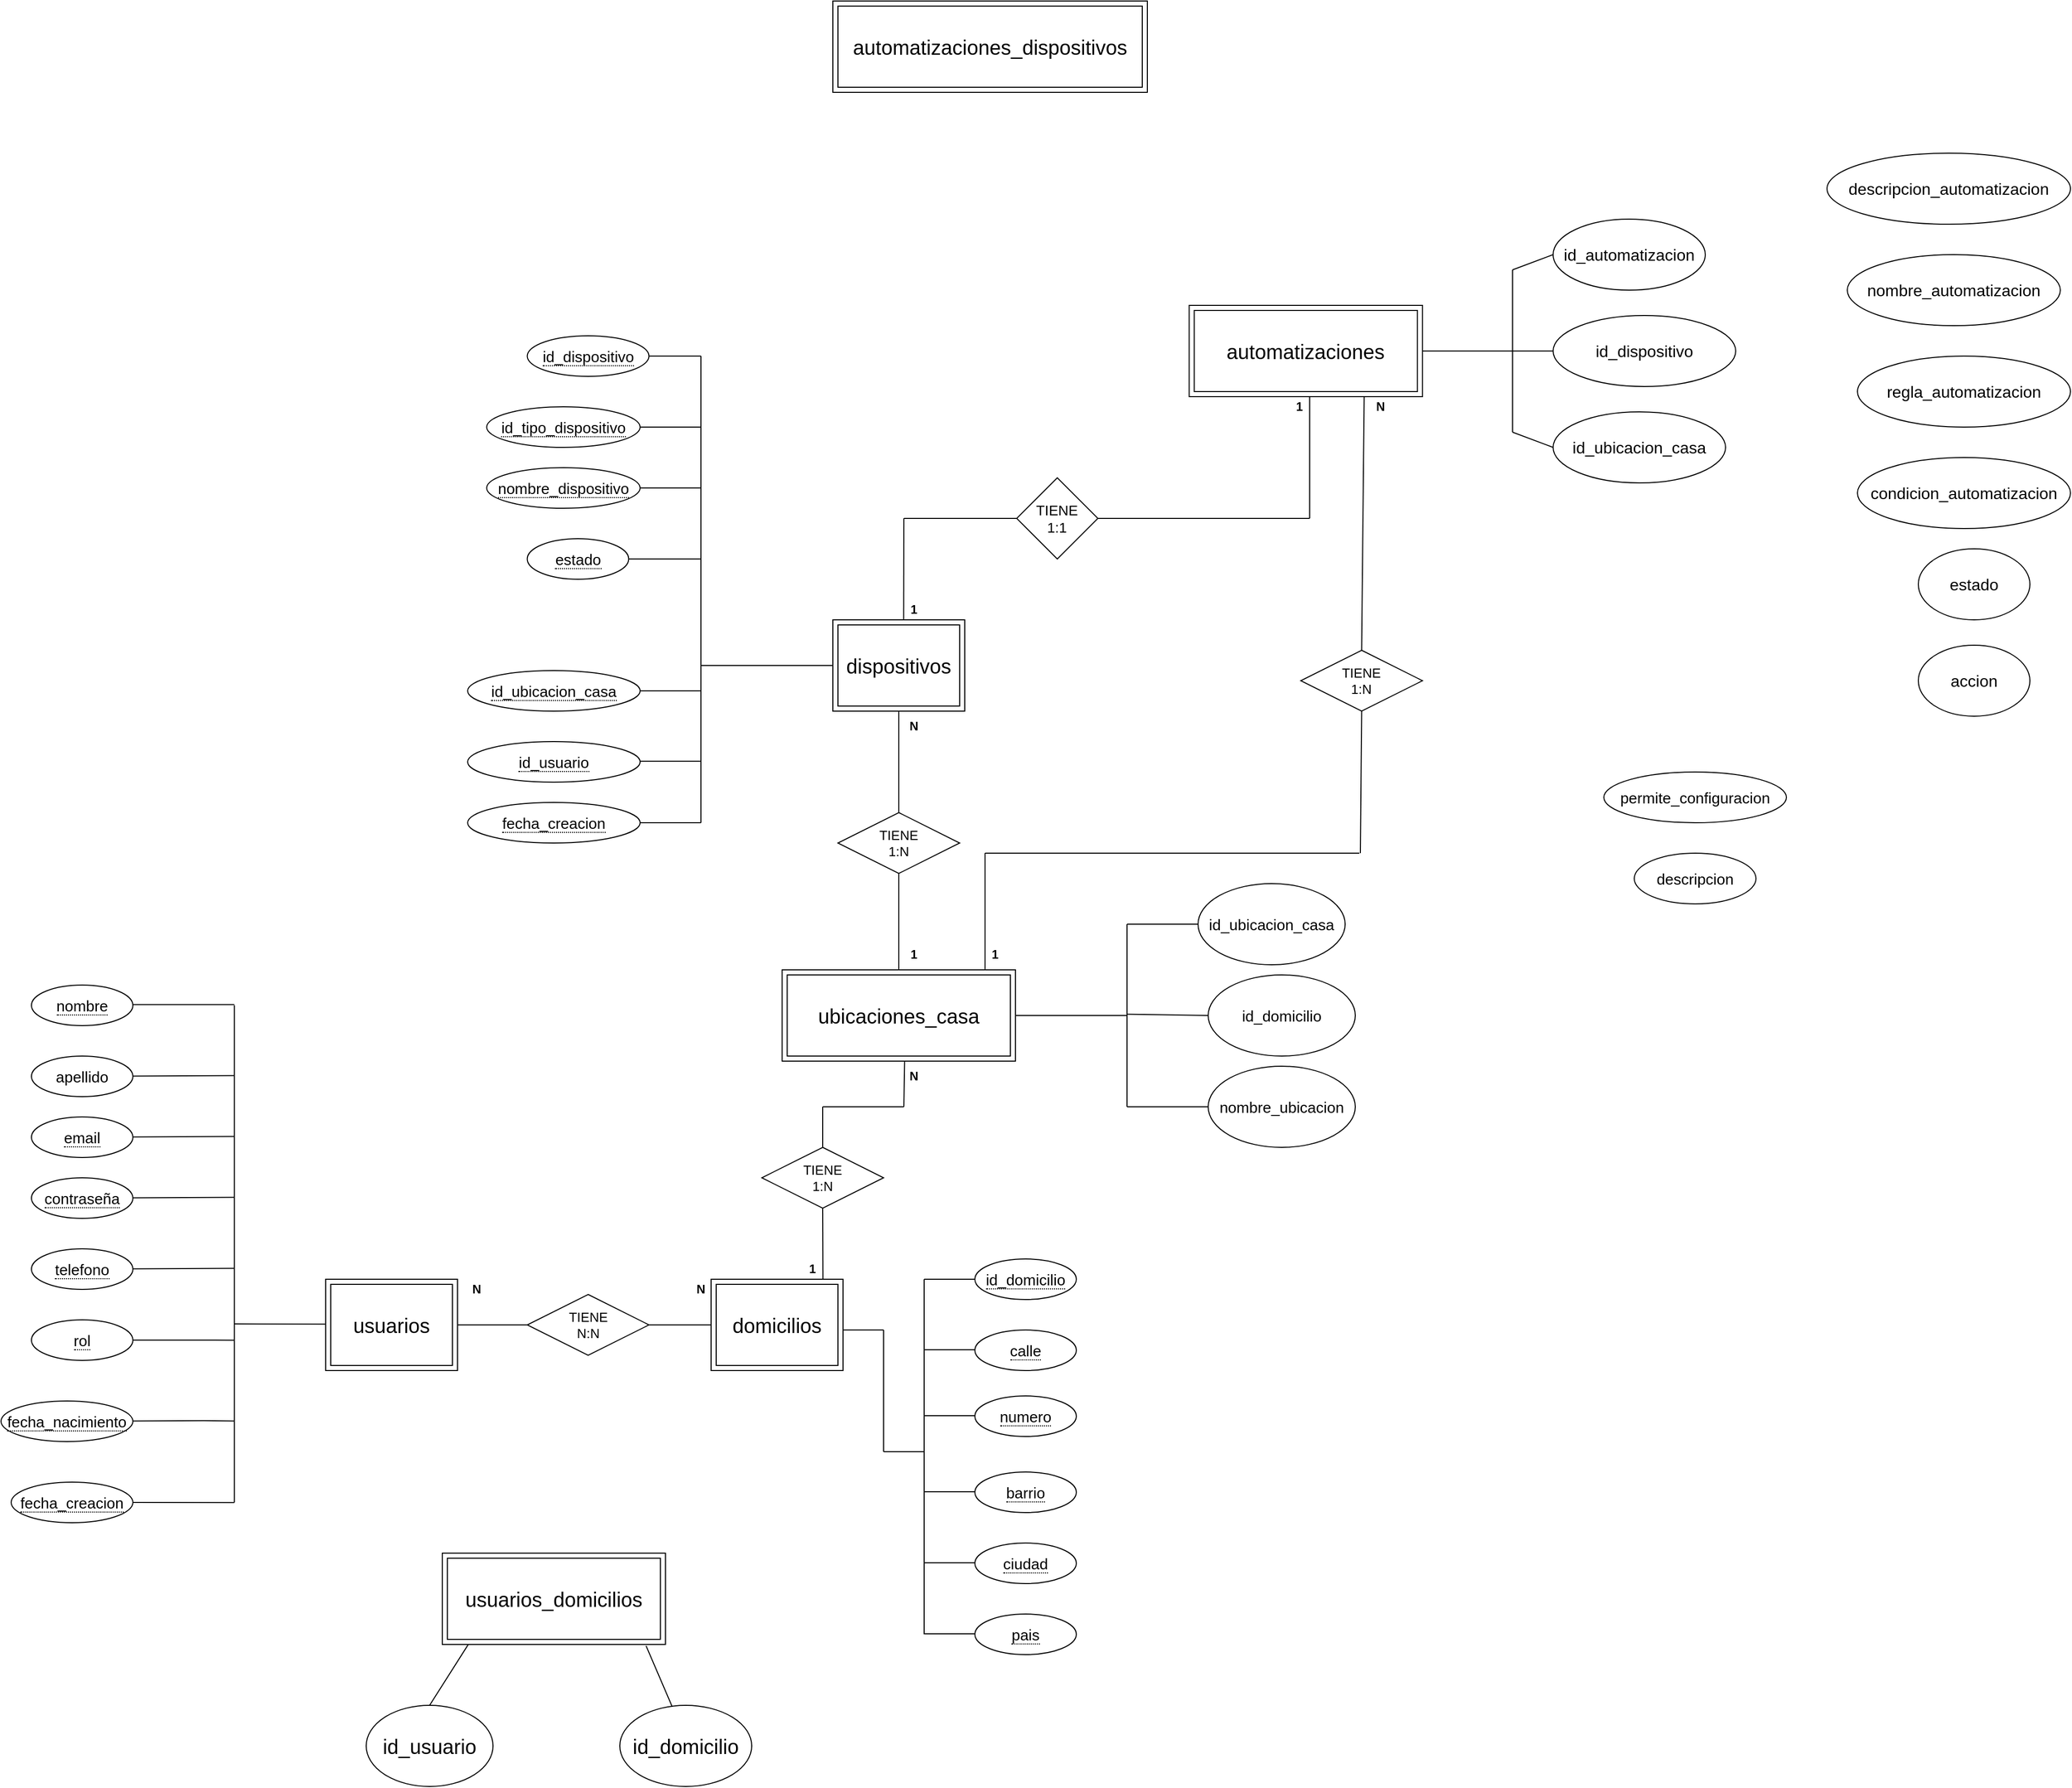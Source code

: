 <mxfile version="27.1.3">
  <diagram name="Página-1" id="RN6qUwkXmXJioh9lJVVL">
    <mxGraphModel dx="2437" dy="1873" grid="1" gridSize="10" guides="1" tooltips="1" connect="1" arrows="1" fold="1" page="0" pageScale="1" pageWidth="1169" pageHeight="827" background="light-dark(#FFFFFF,#000000)" math="0" shadow="0">
      <root>
        <mxCell id="0" />
        <mxCell id="1" parent="0" />
        <mxCell id="u8_-o0xkHzn2XvbIuxs5-7" value="&lt;span style=&quot;border-bottom: 1px dotted&quot;&gt;&lt;font style=&quot;font-size: 15px;&quot;&gt;nombre&lt;/font&gt;&lt;/span&gt;" style="ellipse;whiteSpace=wrap;html=1;align=center;" parent="1" vertex="1">
          <mxGeometry x="-300" y="220" width="100" height="40" as="geometry" />
        </mxCell>
        <mxCell id="u8_-o0xkHzn2XvbIuxs5-8" value="" style="endArrow=none;html=1;rounded=0;" parent="1" edge="1">
          <mxGeometry relative="1" as="geometry">
            <mxPoint x="-100" y="240" as="sourcePoint" />
            <mxPoint x="-100" y="730" as="targetPoint" />
          </mxGeometry>
        </mxCell>
        <mxCell id="u8_-o0xkHzn2XvbIuxs5-9" value="" style="endArrow=none;html=1;rounded=0;" parent="1" edge="1">
          <mxGeometry relative="1" as="geometry">
            <mxPoint x="-200" y="239.29" as="sourcePoint" />
            <mxPoint x="-100" y="239.29" as="targetPoint" />
          </mxGeometry>
        </mxCell>
        <mxCell id="u8_-o0xkHzn2XvbIuxs5-10" value="&lt;span style=&quot;font-size: 15px;&quot;&gt;apellido&lt;/span&gt;" style="ellipse;whiteSpace=wrap;html=1;align=center;" parent="1" vertex="1">
          <mxGeometry x="-300" y="290" width="100" height="40" as="geometry" />
        </mxCell>
        <mxCell id="u8_-o0xkHzn2XvbIuxs5-11" value="" style="endArrow=none;html=1;rounded=0;" parent="1" edge="1">
          <mxGeometry relative="1" as="geometry">
            <mxPoint x="-200" y="309.7" as="sourcePoint" />
            <mxPoint x="-100" y="309.29" as="targetPoint" />
          </mxGeometry>
        </mxCell>
        <mxCell id="u8_-o0xkHzn2XvbIuxs5-12" value="&lt;span style=&quot;border-bottom: 1px dotted&quot;&gt;&lt;font style=&quot;font-size: 15px;&quot;&gt;email&lt;/font&gt;&lt;/span&gt;" style="ellipse;whiteSpace=wrap;html=1;align=center;" parent="1" vertex="1">
          <mxGeometry x="-300" y="350" width="100" height="40" as="geometry" />
        </mxCell>
        <mxCell id="u8_-o0xkHzn2XvbIuxs5-13" value="&lt;span style=&quot;border-bottom: 1px dotted&quot;&gt;&lt;font style=&quot;font-size: 15px;&quot;&gt;contraseña&lt;/font&gt;&lt;/span&gt;" style="ellipse;whiteSpace=wrap;html=1;align=center;" parent="1" vertex="1">
          <mxGeometry x="-300" y="410" width="100" height="40" as="geometry" />
        </mxCell>
        <mxCell id="u8_-o0xkHzn2XvbIuxs5-14" value="&lt;span style=&quot;border-bottom: 1px dotted&quot;&gt;&lt;font style=&quot;font-size: 15px;&quot;&gt;telefono&lt;/font&gt;&lt;/span&gt;" style="ellipse;whiteSpace=wrap;html=1;align=center;" parent="1" vertex="1">
          <mxGeometry x="-300" y="480" width="100" height="40" as="geometry" />
        </mxCell>
        <mxCell id="u8_-o0xkHzn2XvbIuxs5-3" value="&lt;font style=&quot;font-size: 20px;&quot;&gt;usuarios&lt;/font&gt;" style="shape=ext;margin=3;double=1;whiteSpace=wrap;html=1;align=center;" parent="1" vertex="1">
          <mxGeometry x="-10" y="510" width="130" height="90" as="geometry" />
        </mxCell>
        <mxCell id="3FY7Xd6svoK7raiZwcE3-3" value="&lt;font style=&quot;font-size: 20px;&quot;&gt;dispositivos&lt;/font&gt;" style="shape=ext;margin=3;double=1;whiteSpace=wrap;html=1;align=center;" parent="1" vertex="1">
          <mxGeometry x="490" y="-140" width="130" height="90" as="geometry" />
        </mxCell>
        <mxCell id="3FY7Xd6svoK7raiZwcE3-4" value="&lt;span style=&quot;border-bottom: 1px dotted&quot;&gt;&lt;font style=&quot;font-size: 15px;&quot;&gt;rol&lt;/font&gt;&lt;/span&gt;" style="ellipse;whiteSpace=wrap;html=1;align=center;" parent="1" vertex="1">
          <mxGeometry x="-300" y="550" width="100" height="40" as="geometry" />
        </mxCell>
        <mxCell id="3FY7Xd6svoK7raiZwcE3-6" value="" style="endArrow=none;html=1;rounded=0;" parent="1" edge="1">
          <mxGeometry relative="1" as="geometry">
            <mxPoint x="-200" y="369.7" as="sourcePoint" />
            <mxPoint x="-100" y="369.29" as="targetPoint" />
          </mxGeometry>
        </mxCell>
        <mxCell id="3FY7Xd6svoK7raiZwcE3-7" value="" style="endArrow=none;html=1;rounded=0;" parent="1" edge="1">
          <mxGeometry relative="1" as="geometry">
            <mxPoint x="-200" y="429.7" as="sourcePoint" />
            <mxPoint x="-100" y="429.29" as="targetPoint" />
          </mxGeometry>
        </mxCell>
        <mxCell id="3FY7Xd6svoK7raiZwcE3-8" value="" style="endArrow=none;html=1;rounded=0;" parent="1" edge="1">
          <mxGeometry relative="1" as="geometry">
            <mxPoint x="-200" y="499.7" as="sourcePoint" />
            <mxPoint x="-100" y="499.29" as="targetPoint" />
          </mxGeometry>
        </mxCell>
        <mxCell id="3FY7Xd6svoK7raiZwcE3-10" value="" style="endArrow=none;html=1;rounded=0;" parent="1" edge="1">
          <mxGeometry relative="1" as="geometry">
            <mxPoint x="-200" y="570" as="sourcePoint" />
            <mxPoint x="-100" y="570.09" as="targetPoint" />
            <Array as="points">
              <mxPoint x="-120" y="570" />
            </Array>
          </mxGeometry>
        </mxCell>
        <mxCell id="3FY7Xd6svoK7raiZwcE3-11" value="" style="endArrow=none;html=1;rounded=0;entryX=0;entryY=0.5;entryDx=0;entryDy=0;" parent="1" edge="1">
          <mxGeometry relative="1" as="geometry">
            <mxPoint x="-100" y="554" as="sourcePoint" />
            <mxPoint x="-10" y="554.29" as="targetPoint" />
            <Array as="points" />
          </mxGeometry>
        </mxCell>
        <mxCell id="3FY7Xd6svoK7raiZwcE3-21" value="&lt;font style=&quot;font-size: 20px;&quot;&gt;domicilios&lt;/font&gt;" style="shape=ext;margin=3;double=1;whiteSpace=wrap;html=1;align=center;" parent="1" vertex="1">
          <mxGeometry x="370" y="510" width="130" height="90" as="geometry" />
        </mxCell>
        <mxCell id="3FY7Xd6svoK7raiZwcE3-22" value="&lt;span style=&quot;border-bottom: 1px dotted&quot;&gt;&lt;font style=&quot;font-size: 15px;&quot;&gt;calle&lt;/font&gt;&lt;/span&gt;" style="ellipse;whiteSpace=wrap;html=1;align=center;" parent="1" vertex="1">
          <mxGeometry x="630" y="560" width="100" height="40" as="geometry" />
        </mxCell>
        <mxCell id="3FY7Xd6svoK7raiZwcE3-23" value="&lt;span style=&quot;border-bottom: 1px dotted&quot;&gt;&lt;font style=&quot;font-size: 15px;&quot;&gt;numero&lt;/font&gt;&lt;/span&gt;" style="ellipse;whiteSpace=wrap;html=1;align=center;" parent="1" vertex="1">
          <mxGeometry x="630" y="625" width="100" height="40" as="geometry" />
        </mxCell>
        <mxCell id="3FY7Xd6svoK7raiZwcE3-24" value="&lt;span style=&quot;border-bottom: 1px dotted&quot;&gt;&lt;font style=&quot;font-size: 15px;&quot;&gt;barrio&lt;/font&gt;&lt;/span&gt;" style="ellipse;whiteSpace=wrap;html=1;align=center;" parent="1" vertex="1">
          <mxGeometry x="630" y="700" width="100" height="40" as="geometry" />
        </mxCell>
        <mxCell id="3FY7Xd6svoK7raiZwcE3-25" value="&lt;span style=&quot;border-bottom: 1px dotted&quot;&gt;&lt;font style=&quot;font-size: 15px;&quot;&gt;ciudad&lt;/font&gt;&lt;/span&gt;" style="ellipse;whiteSpace=wrap;html=1;align=center;" parent="1" vertex="1">
          <mxGeometry x="630" y="770" width="100" height="40" as="geometry" />
        </mxCell>
        <mxCell id="3FY7Xd6svoK7raiZwcE3-26" value="&lt;span style=&quot;border-bottom: 1px dotted&quot;&gt;&lt;font style=&quot;font-size: 15px;&quot;&gt;pais&lt;/font&gt;&lt;/span&gt;" style="ellipse;whiteSpace=wrap;html=1;align=center;" parent="1" vertex="1">
          <mxGeometry x="630" y="840" width="100" height="40" as="geometry" />
        </mxCell>
        <mxCell id="3FY7Xd6svoK7raiZwcE3-27" value="&lt;span style=&quot;border-bottom: 1px dotted&quot;&gt;&lt;font style=&quot;font-size: 15px;&quot;&gt;id_domicilio&lt;/font&gt;&lt;/span&gt;" style="ellipse;whiteSpace=wrap;html=1;align=center;strokeColor=default;" parent="1" vertex="1">
          <mxGeometry x="630" y="490" width="100" height="40" as="geometry" />
        </mxCell>
        <mxCell id="3FY7Xd6svoK7raiZwcE3-30" value="&lt;span style=&quot;border-bottom: 1px dotted&quot;&gt;&lt;font style=&quot;font-size: 15px;&quot;&gt;fecha_creacion&lt;/font&gt;&lt;/span&gt;" style="ellipse;whiteSpace=wrap;html=1;align=center;" parent="1" vertex="1">
          <mxGeometry x="-320" y="710" width="120" height="40" as="geometry" />
        </mxCell>
        <mxCell id="3FY7Xd6svoK7raiZwcE3-31" value="" style="endArrow=none;html=1;rounded=0;" parent="1" edge="1">
          <mxGeometry relative="1" as="geometry">
            <mxPoint x="-200" y="649.7" as="sourcePoint" />
            <mxPoint x="-100" y="649.79" as="targetPoint" />
            <Array as="points">
              <mxPoint x="-130" y="649.41" />
            </Array>
          </mxGeometry>
        </mxCell>
        <mxCell id="3FY7Xd6svoK7raiZwcE3-34" value="&lt;span style=&quot;border-bottom: 1px dotted&quot;&gt;&lt;font style=&quot;font-size: 15px;&quot;&gt;fecha_nacimiento&lt;/font&gt;&lt;/span&gt;" style="ellipse;whiteSpace=wrap;html=1;align=center;" parent="1" vertex="1">
          <mxGeometry x="-330" y="630" width="130" height="40" as="geometry" />
        </mxCell>
        <mxCell id="3FY7Xd6svoK7raiZwcE3-35" value="" style="endArrow=none;html=1;rounded=0;" parent="1" edge="1">
          <mxGeometry relative="1" as="geometry">
            <mxPoint x="-200" y="730.0" as="sourcePoint" />
            <mxPoint x="-100" y="730.09" as="targetPoint" />
          </mxGeometry>
        </mxCell>
        <mxCell id="3FY7Xd6svoK7raiZwcE3-37" value="" style="endArrow=none;html=1;rounded=0;exitX=1;exitY=0.5;exitDx=0;exitDy=0;" parent="1" source="3FY7Xd6svoK7raiZwcE3-38" edge="1">
          <mxGeometry relative="1" as="geometry">
            <mxPoint x="300" y="360" as="sourcePoint" />
            <mxPoint x="340" y="555" as="targetPoint" />
          </mxGeometry>
        </mxCell>
        <mxCell id="3FY7Xd6svoK7raiZwcE3-39" value="" style="endArrow=none;html=1;rounded=0;entryX=0;entryY=0.5;entryDx=0;entryDy=0;exitX=1;exitY=0.5;exitDx=0;exitDy=0;" parent="1" source="u8_-o0xkHzn2XvbIuxs5-3" target="3FY7Xd6svoK7raiZwcE3-38" edge="1">
          <mxGeometry relative="1" as="geometry">
            <mxPoint x="150" y="250" as="sourcePoint" />
            <mxPoint x="400" y="245" as="targetPoint" />
          </mxGeometry>
        </mxCell>
        <mxCell id="3FY7Xd6svoK7raiZwcE3-38" value="&lt;div&gt;&lt;font style=&quot;font-size: 13px;&quot;&gt;TIENE&lt;/font&gt;&lt;/div&gt;&lt;div&gt;&lt;font style=&quot;font-size: 13px;&quot;&gt;N:N&lt;/font&gt;&lt;/div&gt;" style="shape=rhombus;perimeter=rhombusPerimeter;whiteSpace=wrap;html=1;align=center;" parent="1" vertex="1">
          <mxGeometry x="188.75" y="525" width="120" height="60" as="geometry" />
        </mxCell>
        <mxCell id="3FY7Xd6svoK7raiZwcE3-41" value="" style="endArrow=none;html=1;rounded=0;" parent="1" edge="1">
          <mxGeometry relative="1" as="geometry">
            <mxPoint x="580" y="510" as="sourcePoint" />
            <mxPoint x="580" y="860" as="targetPoint" />
            <Array as="points">
              <mxPoint x="580" y="750" />
            </Array>
          </mxGeometry>
        </mxCell>
        <mxCell id="3FY7Xd6svoK7raiZwcE3-42" value="" style="endArrow=none;html=1;rounded=0;entryX=0;entryY=0.5;entryDx=0;entryDy=0;" parent="1" target="3FY7Xd6svoK7raiZwcE3-27" edge="1">
          <mxGeometry relative="1" as="geometry">
            <mxPoint x="580" y="510" as="sourcePoint" />
            <mxPoint x="670" y="470" as="targetPoint" />
          </mxGeometry>
        </mxCell>
        <mxCell id="3FY7Xd6svoK7raiZwcE3-43" value="" style="endArrow=none;html=1;rounded=0;entryX=0;entryY=0.5;entryDx=0;entryDy=0;" parent="1" edge="1">
          <mxGeometry relative="1" as="geometry">
            <mxPoint x="580" y="579.5" as="sourcePoint" />
            <mxPoint x="630" y="579.5" as="targetPoint" />
          </mxGeometry>
        </mxCell>
        <mxCell id="3FY7Xd6svoK7raiZwcE3-44" value="" style="endArrow=none;html=1;rounded=0;entryX=0;entryY=0.5;entryDx=0;entryDy=0;" parent="1" edge="1">
          <mxGeometry relative="1" as="geometry">
            <mxPoint x="580" y="644.5" as="sourcePoint" />
            <mxPoint x="630" y="644.5" as="targetPoint" />
          </mxGeometry>
        </mxCell>
        <mxCell id="3FY7Xd6svoK7raiZwcE3-45" value="" style="endArrow=none;html=1;rounded=0;entryX=0;entryY=0.5;entryDx=0;entryDy=0;" parent="1" edge="1">
          <mxGeometry relative="1" as="geometry">
            <mxPoint x="580" y="719.5" as="sourcePoint" />
            <mxPoint x="630" y="719.5" as="targetPoint" />
          </mxGeometry>
        </mxCell>
        <mxCell id="3FY7Xd6svoK7raiZwcE3-46" value="" style="endArrow=none;html=1;rounded=0;entryX=0;entryY=0.5;entryDx=0;entryDy=0;" parent="1" edge="1">
          <mxGeometry relative="1" as="geometry">
            <mxPoint x="580" y="789.5" as="sourcePoint" />
            <mxPoint x="630" y="789.5" as="targetPoint" />
          </mxGeometry>
        </mxCell>
        <mxCell id="3FY7Xd6svoK7raiZwcE3-47" value="" style="endArrow=none;html=1;rounded=0;entryX=0;entryY=0.5;entryDx=0;entryDy=0;" parent="1" edge="1">
          <mxGeometry relative="1" as="geometry">
            <mxPoint x="580" y="859.5" as="sourcePoint" />
            <mxPoint x="630" y="859.5" as="targetPoint" />
          </mxGeometry>
        </mxCell>
        <mxCell id="PQYUU-_nngMEaI0ktpOC-4" value="" style="endArrow=none;html=1;rounded=0;entryX=1;entryY=0.5;entryDx=0;entryDy=0;" parent="1" target="PQYUU-_nngMEaI0ktpOC-5" edge="1">
          <mxGeometry width="50" height="50" relative="1" as="geometry">
            <mxPoint x="360" y="-400" as="sourcePoint" />
            <mxPoint x="298.75" y="-400" as="targetPoint" />
          </mxGeometry>
        </mxCell>
        <mxCell id="PQYUU-_nngMEaI0ktpOC-5" value="&lt;span style=&quot;border-bottom: 1px dotted&quot;&gt;&lt;font style=&quot;font-size: 15px;&quot;&gt;id_dispositivo&lt;/font&gt;&lt;/span&gt;" style="ellipse;whiteSpace=wrap;html=1;align=center;" parent="1" vertex="1">
          <mxGeometry x="188.75" y="-420" width="120" height="40" as="geometry" />
        </mxCell>
        <mxCell id="PQYUU-_nngMEaI0ktpOC-7" value="&lt;span style=&quot;border-bottom: 1px dotted&quot;&gt;&lt;font style=&quot;font-size: 15px;&quot;&gt;id_tipo_dispositivo&lt;/font&gt;&lt;/span&gt;" style="ellipse;whiteSpace=wrap;html=1;align=center;" parent="1" vertex="1">
          <mxGeometry x="148.75" y="-350" width="151.25" height="40" as="geometry" />
        </mxCell>
        <mxCell id="PQYUU-_nngMEaI0ktpOC-8" value="&lt;span style=&quot;border-bottom: 1px dotted&quot;&gt;&lt;font style=&quot;font-size: 15px;&quot;&gt;estado&lt;/font&gt;&lt;/span&gt;" style="ellipse;whiteSpace=wrap;html=1;align=center;points=[[0,0,0,0,0],[0,0.5,0,0,0],[0,1,0,0,0],[0.5,0,0,0,0],[0.5,1,0,0,0],[1,0,0,0,0],[1,0.5,0,0,0],[1,1,0,0,0]];" parent="1" vertex="1">
          <mxGeometry x="188.75" y="-220" width="100" height="40" as="geometry" />
        </mxCell>
        <mxCell id="PQYUU-_nngMEaI0ktpOC-11" value="&lt;span style=&quot;border-bottom: 1px dotted&quot;&gt;&lt;font style=&quot;font-size: 15px;&quot;&gt;nombre_dispositivo&lt;/font&gt;&lt;/span&gt;" style="ellipse;whiteSpace=wrap;html=1;align=center;" parent="1" vertex="1">
          <mxGeometry x="148.75" y="-290" width="151.25" height="40" as="geometry" />
        </mxCell>
        <mxCell id="PQYUU-_nngMEaI0ktpOC-13" value="&lt;span style=&quot;font-size: 20px;&quot;&gt;automatizaciones&lt;/span&gt;" style="shape=ext;margin=3;double=1;whiteSpace=wrap;html=1;align=center;" parent="1" vertex="1">
          <mxGeometry x="841.25" y="-450" width="230" height="90" as="geometry" />
        </mxCell>
        <mxCell id="PQYUU-_nngMEaI0ktpOC-15" value="" style="endArrow=none;html=1;rounded=0;" parent="1" edge="1">
          <mxGeometry width="50" height="50" relative="1" as="geometry">
            <mxPoint x="360" y="-400" as="sourcePoint" />
            <mxPoint x="360" y="60" as="targetPoint" />
            <Array as="points">
              <mxPoint x="360" y="-60" />
            </Array>
          </mxGeometry>
        </mxCell>
        <mxCell id="PQYUU-_nngMEaI0ktpOC-16" value="" style="endArrow=none;html=1;rounded=0;entryX=1;entryY=0.5;entryDx=0;entryDy=0;" parent="1" target="PQYUU-_nngMEaI0ktpOC-7" edge="1">
          <mxGeometry width="50" height="50" relative="1" as="geometry">
            <mxPoint x="360" y="-330" as="sourcePoint" />
            <mxPoint x="310" y="-350" as="targetPoint" />
          </mxGeometry>
        </mxCell>
        <mxCell id="PQYUU-_nngMEaI0ktpOC-17" value="" style="endArrow=none;html=1;rounded=0;" parent="1" edge="1">
          <mxGeometry width="50" height="50" relative="1" as="geometry">
            <mxPoint x="360" y="-270" as="sourcePoint" />
            <mxPoint x="300" y="-270" as="targetPoint" />
          </mxGeometry>
        </mxCell>
        <mxCell id="PQYUU-_nngMEaI0ktpOC-20" value="" style="endArrow=none;html=1;rounded=0;entryX=1;entryY=0.5;entryDx=0;entryDy=0;entryPerimeter=0;" parent="1" target="PQYUU-_nngMEaI0ktpOC-8" edge="1">
          <mxGeometry width="50" height="50" relative="1" as="geometry">
            <mxPoint x="360" y="-200" as="sourcePoint" />
            <mxPoint x="288.75" y="-205" as="targetPoint" />
          </mxGeometry>
        </mxCell>
        <mxCell id="PQYUU-_nngMEaI0ktpOC-21" value="&lt;span style=&quot;font-size: 20px;&quot;&gt;ubicaciones_casa&lt;/span&gt;" style="shape=ext;margin=3;double=1;whiteSpace=wrap;html=1;align=center;" parent="1" vertex="1">
          <mxGeometry x="440" y="205" width="230" height="90" as="geometry" />
        </mxCell>
        <mxCell id="PQYUU-_nngMEaI0ktpOC-22" value="&lt;span style=&quot;border-bottom: 1px dotted&quot;&gt;&lt;font style=&quot;font-size: 15px;&quot;&gt;id_ubicacion_casa&lt;/font&gt;&lt;/span&gt;" style="ellipse;whiteSpace=wrap;html=1;align=center;" parent="1" vertex="1">
          <mxGeometry x="130" y="-90" width="170" height="40" as="geometry" />
        </mxCell>
        <mxCell id="PQYUU-_nngMEaI0ktpOC-23" value="" style="endArrow=none;html=1;rounded=0;" parent="1" edge="1">
          <mxGeometry width="50" height="50" relative="1" as="geometry">
            <mxPoint x="360" y="-70" as="sourcePoint" />
            <mxPoint x="300" y="-70" as="targetPoint" />
          </mxGeometry>
        </mxCell>
        <mxCell id="PQYUU-_nngMEaI0ktpOC-24" value="&lt;span style=&quot;border-bottom: 1px dotted&quot;&gt;&lt;font style=&quot;font-size: 15px;&quot;&gt;id_usuario&lt;/font&gt;&lt;/span&gt;" style="ellipse;whiteSpace=wrap;html=1;align=center;" parent="1" vertex="1">
          <mxGeometry x="130" y="-20" width="170" height="40" as="geometry" />
        </mxCell>
        <mxCell id="PQYUU-_nngMEaI0ktpOC-25" value="" style="endArrow=none;html=1;rounded=0;" parent="1" edge="1">
          <mxGeometry width="50" height="50" relative="1" as="geometry">
            <mxPoint x="360" y="-0.59" as="sourcePoint" />
            <mxPoint x="300" y="-0.59" as="targetPoint" />
          </mxGeometry>
        </mxCell>
        <mxCell id="PQYUU-_nngMEaI0ktpOC-27" value="" style="endArrow=none;html=1;rounded=0;" parent="1" edge="1">
          <mxGeometry width="50" height="50" relative="1" as="geometry">
            <mxPoint x="360" y="60" as="sourcePoint" />
            <mxPoint x="300" y="60" as="targetPoint" />
          </mxGeometry>
        </mxCell>
        <mxCell id="PQYUU-_nngMEaI0ktpOC-28" value="&lt;span style=&quot;border-bottom: 1px dotted&quot;&gt;&lt;font style=&quot;font-size: 15px;&quot;&gt;fecha_creacion&lt;/font&gt;&lt;/span&gt;" style="ellipse;whiteSpace=wrap;html=1;align=center;" parent="1" vertex="1">
          <mxGeometry x="130" y="40" width="170" height="40" as="geometry" />
        </mxCell>
        <mxCell id="PQYUU-_nngMEaI0ktpOC-44" value="&lt;font style=&quot;font-size: 15px;&quot;&gt;permite_configuracion&lt;/font&gt;" style="ellipse;whiteSpace=wrap;html=1;" parent="1" vertex="1">
          <mxGeometry x="1250" y="10" width="180" height="50" as="geometry" />
        </mxCell>
        <mxCell id="PQYUU-_nngMEaI0ktpOC-46" value="&lt;font style=&quot;font-size: 15px;&quot;&gt;descripcion&lt;/font&gt;" style="ellipse;whiteSpace=wrap;html=1;" parent="1" vertex="1">
          <mxGeometry x="1280" y="90" width="120" height="50" as="geometry" />
        </mxCell>
        <mxCell id="PQYUU-_nngMEaI0ktpOC-52" value="&lt;font style=&quot;font-size: 15px;&quot;&gt;id_ubicacion_casa&lt;/font&gt;" style="ellipse;whiteSpace=wrap;html=1;" parent="1" vertex="1">
          <mxGeometry x="850" y="120" width="145" height="80" as="geometry" />
        </mxCell>
        <mxCell id="PQYUU-_nngMEaI0ktpOC-56" value="&lt;font style=&quot;font-size: 15px;&quot;&gt;nombre_ubicacion&lt;/font&gt;" style="ellipse;whiteSpace=wrap;html=1;" parent="1" vertex="1">
          <mxGeometry x="860" y="300" width="145" height="80" as="geometry" />
        </mxCell>
        <mxCell id="PQYUU-_nngMEaI0ktpOC-60" value="&lt;font style=&quot;font-size: 16px;&quot;&gt;id_automatizacion&lt;/font&gt;" style="ellipse;whiteSpace=wrap;html=1;" parent="1" vertex="1">
          <mxGeometry x="1200" y="-535" width="150" height="70" as="geometry" />
        </mxCell>
        <mxCell id="PQYUU-_nngMEaI0ktpOC-62" value="&lt;font style=&quot;font-size: 16px;&quot;&gt;id_dispositivo&lt;/font&gt;" style="ellipse;whiteSpace=wrap;html=1;" parent="1" vertex="1">
          <mxGeometry x="1200" y="-440" width="180" height="70" as="geometry" />
        </mxCell>
        <mxCell id="PQYUU-_nngMEaI0ktpOC-65" value="&lt;font style=&quot;font-size: 16px;&quot;&gt;id_ubicacion_casa&lt;/font&gt;" style="ellipse;whiteSpace=wrap;html=1;" parent="1" vertex="1">
          <mxGeometry x="1200" y="-345" width="170" height="70" as="geometry" />
        </mxCell>
        <mxCell id="PQYUU-_nngMEaI0ktpOC-71" value="&lt;font style=&quot;font-size: 14px;&quot;&gt;TIENE&lt;/font&gt;&lt;div&gt;&lt;font style=&quot;font-size: 14px;&quot;&gt;1:1&lt;/font&gt;&lt;/div&gt;" style="rhombus;whiteSpace=wrap;html=1;" parent="1" vertex="1">
          <mxGeometry x="671.25" y="-280" width="80" height="80" as="geometry" />
        </mxCell>
        <mxCell id="9aWKp1DlWxSWSAv2HUEG-2" value="&lt;font style=&quot;font-size: 15px;&quot;&gt;id_domicilio&lt;/font&gt;" style="ellipse;whiteSpace=wrap;html=1;" parent="1" vertex="1">
          <mxGeometry x="860" y="210" width="145" height="80" as="geometry" />
        </mxCell>
        <mxCell id="e76gL8wItpxrsiZWBFDr-9" value="&lt;div&gt;&lt;font style=&quot;font-size: 13px;&quot;&gt;TIENE&lt;/font&gt;&lt;/div&gt;&lt;div&gt;&lt;font style=&quot;font-size: 13px;&quot;&gt;1:N&lt;/font&gt;&lt;/div&gt;" style="shape=rhombus;perimeter=rhombusPerimeter;whiteSpace=wrap;html=1;align=center;" parent="1" vertex="1">
          <mxGeometry x="420" y="380" width="120" height="60" as="geometry" />
        </mxCell>
        <mxCell id="e76gL8wItpxrsiZWBFDr-11" value="&lt;div&gt;&lt;font style=&quot;font-size: 13px;&quot;&gt;TIENE&lt;/font&gt;&lt;/div&gt;&lt;div&gt;&lt;span style=&quot;font-size: 13px;&quot;&gt;1:N&lt;/span&gt;&lt;/div&gt;" style="shape=rhombus;perimeter=rhombusPerimeter;whiteSpace=wrap;html=1;align=center;" parent="1" vertex="1">
          <mxGeometry x="495" y="50" width="120" height="60" as="geometry" />
        </mxCell>
        <mxCell id="eNG17uDxJaIBUiNM3jQK-4" value="" style="endArrow=none;html=1;rounded=0;" parent="1" edge="1">
          <mxGeometry width="50" height="50" relative="1" as="geometry">
            <mxPoint x="540" y="680" as="sourcePoint" />
            <mxPoint x="580" y="680" as="targetPoint" />
          </mxGeometry>
        </mxCell>
        <mxCell id="eNG17uDxJaIBUiNM3jQK-5" value="" style="endArrow=none;html=1;rounded=0;entryX=0;entryY=0.5;entryDx=0;entryDy=0;" parent="1" target="3FY7Xd6svoK7raiZwcE3-21" edge="1">
          <mxGeometry width="50" height="50" relative="1" as="geometry">
            <mxPoint x="340" y="555" as="sourcePoint" />
            <mxPoint x="370" y="410" as="targetPoint" />
          </mxGeometry>
        </mxCell>
        <mxCell id="eNG17uDxJaIBUiNM3jQK-7" value="" style="endArrow=none;html=1;rounded=0;exitX=0.5;exitY=0;exitDx=0;exitDy=0;entryX=0.5;entryY=1;entryDx=0;entryDy=0;" parent="1" source="e76gL8wItpxrsiZWBFDr-11" target="3FY7Xd6svoK7raiZwcE3-3" edge="1">
          <mxGeometry width="50" height="50" relative="1" as="geometry">
            <mxPoint x="610" y="-10" as="sourcePoint" />
            <mxPoint x="660" y="-60" as="targetPoint" />
          </mxGeometry>
        </mxCell>
        <mxCell id="eNG17uDxJaIBUiNM3jQK-17" value="" style="endArrow=none;html=1;rounded=0;entryX=0;entryY=0.5;entryDx=0;entryDy=0;" parent="1" target="3FY7Xd6svoK7raiZwcE3-3" edge="1">
          <mxGeometry width="50" height="50" relative="1" as="geometry">
            <mxPoint x="360" y="-95" as="sourcePoint" />
            <mxPoint x="550" y="-70" as="targetPoint" />
          </mxGeometry>
        </mxCell>
        <mxCell id="eNG17uDxJaIBUiNM3jQK-21" value="" style="endArrow=none;html=1;rounded=0;entryX=0.5;entryY=1;entryDx=0;entryDy=0;" parent="1" source="PQYUU-_nngMEaI0ktpOC-21" target="e76gL8wItpxrsiZWBFDr-11" edge="1">
          <mxGeometry width="50" height="50" relative="1" as="geometry">
            <mxPoint x="500" y="300" as="sourcePoint" />
            <mxPoint x="550" y="250" as="targetPoint" />
          </mxGeometry>
        </mxCell>
        <mxCell id="eNG17uDxJaIBUiNM3jQK-22" value="" style="endArrow=none;html=1;rounded=0;exitX=1;exitY=0.5;exitDx=0;exitDy=0;" parent="1" source="PQYUU-_nngMEaI0ktpOC-21" edge="1">
          <mxGeometry width="50" height="50" relative="1" as="geometry">
            <mxPoint x="700" y="240" as="sourcePoint" />
            <mxPoint x="780" y="250" as="targetPoint" />
          </mxGeometry>
        </mxCell>
        <mxCell id="eNG17uDxJaIBUiNM3jQK-23" value="" style="endArrow=none;html=1;rounded=0;" parent="1" edge="1">
          <mxGeometry width="50" height="50" relative="1" as="geometry">
            <mxPoint x="780" y="340" as="sourcePoint" />
            <mxPoint x="780" y="160" as="targetPoint" />
          </mxGeometry>
        </mxCell>
        <mxCell id="eNG17uDxJaIBUiNM3jQK-24" value="" style="endArrow=none;html=1;rounded=0;" parent="1" edge="1">
          <mxGeometry width="50" height="50" relative="1" as="geometry">
            <mxPoint x="780" y="160" as="sourcePoint" />
            <mxPoint x="850" y="160" as="targetPoint" />
            <Array as="points">
              <mxPoint x="830" y="160" />
            </Array>
          </mxGeometry>
        </mxCell>
        <mxCell id="eNG17uDxJaIBUiNM3jQK-25" value="" style="endArrow=none;html=1;rounded=0;entryX=0;entryY=0.5;entryDx=0;entryDy=0;" parent="1" edge="1" target="9aWKp1DlWxSWSAv2HUEG-2">
          <mxGeometry width="50" height="50" relative="1" as="geometry">
            <mxPoint x="780" y="248.75" as="sourcePoint" />
            <mxPoint x="860" y="251" as="targetPoint" />
          </mxGeometry>
        </mxCell>
        <mxCell id="eNG17uDxJaIBUiNM3jQK-26" value="" style="endArrow=none;html=1;rounded=0;" parent="1" edge="1">
          <mxGeometry width="50" height="50" relative="1" as="geometry">
            <mxPoint x="780" y="340" as="sourcePoint" />
            <mxPoint x="860" y="340" as="targetPoint" />
          </mxGeometry>
        </mxCell>
        <mxCell id="eNG17uDxJaIBUiNM3jQK-27" value="" style="endArrow=none;html=1;rounded=0;exitX=0.5;exitY=0;exitDx=0;exitDy=0;" parent="1" source="e76gL8wItpxrsiZWBFDr-9" edge="1">
          <mxGeometry width="50" height="50" relative="1" as="geometry">
            <mxPoint x="510" y="420" as="sourcePoint" />
            <mxPoint x="480" y="340" as="targetPoint" />
          </mxGeometry>
        </mxCell>
        <mxCell id="eNG17uDxJaIBUiNM3jQK-29" value="" style="endArrow=none;html=1;rounded=0;entryX=0.525;entryY=0.997;entryDx=0;entryDy=0;entryPerimeter=0;" parent="1" target="PQYUU-_nngMEaI0ktpOC-21" edge="1">
          <mxGeometry width="50" height="50" relative="1" as="geometry">
            <mxPoint x="560" y="340" as="sourcePoint" />
            <mxPoint x="560" y="320" as="targetPoint" />
          </mxGeometry>
        </mxCell>
        <mxCell id="eNG17uDxJaIBUiNM3jQK-30" value="" style="endArrow=none;html=1;rounded=0;" parent="1" edge="1">
          <mxGeometry width="50" height="50" relative="1" as="geometry">
            <mxPoint x="480" y="340" as="sourcePoint" />
            <mxPoint x="560" y="340" as="targetPoint" />
          </mxGeometry>
        </mxCell>
        <mxCell id="eNG17uDxJaIBUiNM3jQK-31" value="" style="endArrow=none;html=1;rounded=0;entryX=0.5;entryY=1;entryDx=0;entryDy=0;exitX=0.848;exitY=0.004;exitDx=0;exitDy=0;exitPerimeter=0;" parent="1" source="3FY7Xd6svoK7raiZwcE3-21" target="e76gL8wItpxrsiZWBFDr-9" edge="1">
          <mxGeometry width="50" height="50" relative="1" as="geometry">
            <mxPoint x="550" y="510" as="sourcePoint" />
            <mxPoint x="600" y="460" as="targetPoint" />
          </mxGeometry>
        </mxCell>
        <mxCell id="eNG17uDxJaIBUiNM3jQK-32" value="" style="endArrow=none;html=1;rounded=0;entryX=0;entryY=0.5;entryDx=0;entryDy=0;" parent="1" target="PQYUU-_nngMEaI0ktpOC-62" edge="1">
          <mxGeometry width="50" height="50" relative="1" as="geometry">
            <mxPoint x="1160" y="-405" as="sourcePoint" />
            <mxPoint x="1280" y="-375" as="targetPoint" />
          </mxGeometry>
        </mxCell>
        <mxCell id="eNG17uDxJaIBUiNM3jQK-33" value="" style="endArrow=none;html=1;rounded=0;entryX=0;entryY=0.5;entryDx=0;entryDy=0;" parent="1" target="PQYUU-_nngMEaI0ktpOC-60" edge="1">
          <mxGeometry width="50" height="50" relative="1" as="geometry">
            <mxPoint x="1160" y="-485" as="sourcePoint" />
            <mxPoint x="1280" y="-385" as="targetPoint" />
          </mxGeometry>
        </mxCell>
        <mxCell id="eNG17uDxJaIBUiNM3jQK-34" value="" style="endArrow=none;html=1;rounded=0;exitX=0;exitY=0.5;exitDx=0;exitDy=0;" parent="1" source="PQYUU-_nngMEaI0ktpOC-65" edge="1">
          <mxGeometry width="50" height="50" relative="1" as="geometry">
            <mxPoint x="1230" y="-315" as="sourcePoint" />
            <mxPoint x="1160" y="-325" as="targetPoint" />
          </mxGeometry>
        </mxCell>
        <mxCell id="eNG17uDxJaIBUiNM3jQK-36" value="" style="endArrow=none;html=1;rounded=0;" parent="1" edge="1">
          <mxGeometry width="50" height="50" relative="1" as="geometry">
            <mxPoint x="1160" y="-325" as="sourcePoint" />
            <mxPoint x="1160" y="-485" as="targetPoint" />
          </mxGeometry>
        </mxCell>
        <mxCell id="eNG17uDxJaIBUiNM3jQK-37" value="" style="endArrow=none;html=1;rounded=0;exitX=1;exitY=0.5;exitDx=0;exitDy=0;" parent="1" source="PQYUU-_nngMEaI0ktpOC-13" edge="1">
          <mxGeometry width="50" height="50" relative="1" as="geometry">
            <mxPoint x="1220" y="-400" as="sourcePoint" />
            <mxPoint x="1160" y="-405" as="targetPoint" />
          </mxGeometry>
        </mxCell>
        <mxCell id="eNG17uDxJaIBUiNM3jQK-43" value="&lt;b&gt;N&lt;/b&gt;" style="text;html=1;align=center;verticalAlign=middle;whiteSpace=wrap;rounded=0;" parent="1" vertex="1">
          <mxGeometry x="350" y="510" width="20" height="20" as="geometry" />
        </mxCell>
        <mxCell id="eNG17uDxJaIBUiNM3jQK-45" value="&lt;b&gt;1&lt;/b&gt;" style="text;html=1;align=center;verticalAlign=middle;whiteSpace=wrap;rounded=0;" parent="1" vertex="1">
          <mxGeometry x="460" y="490" width="20" height="20" as="geometry" />
        </mxCell>
        <mxCell id="eNG17uDxJaIBUiNM3jQK-50" value="" style="endArrow=none;html=1;rounded=0;" parent="1" edge="1">
          <mxGeometry width="50" height="50" relative="1" as="geometry">
            <mxPoint x="540" y="680" as="sourcePoint" />
            <mxPoint x="540" y="560" as="targetPoint" />
          </mxGeometry>
        </mxCell>
        <mxCell id="eNG17uDxJaIBUiNM3jQK-51" value="" style="endArrow=none;html=1;rounded=0;" parent="1" edge="1">
          <mxGeometry width="50" height="50" relative="1" as="geometry">
            <mxPoint x="500" y="560" as="sourcePoint" />
            <mxPoint x="540" y="560" as="targetPoint" />
          </mxGeometry>
        </mxCell>
        <mxCell id="eNG17uDxJaIBUiNM3jQK-52" value="" style="endArrow=none;html=1;rounded=0;exitX=0.537;exitY=-0.003;exitDx=0;exitDy=0;exitPerimeter=0;" parent="1" source="3FY7Xd6svoK7raiZwcE3-3" edge="1">
          <mxGeometry width="50" height="50" relative="1" as="geometry">
            <mxPoint x="560" y="-150" as="sourcePoint" />
            <mxPoint x="560" y="-240" as="targetPoint" />
          </mxGeometry>
        </mxCell>
        <mxCell id="eNG17uDxJaIBUiNM3jQK-53" value="" style="endArrow=none;html=1;rounded=0;entryX=0;entryY=0.5;entryDx=0;entryDy=0;" parent="1" target="PQYUU-_nngMEaI0ktpOC-71" edge="1">
          <mxGeometry width="50" height="50" relative="1" as="geometry">
            <mxPoint x="560" y="-240" as="sourcePoint" />
            <mxPoint x="640" y="-210" as="targetPoint" />
          </mxGeometry>
        </mxCell>
        <mxCell id="eNG17uDxJaIBUiNM3jQK-54" value="" style="endArrow=none;html=1;rounded=0;exitX=1;exitY=0.5;exitDx=0;exitDy=0;" parent="1" source="PQYUU-_nngMEaI0ktpOC-71" edge="1">
          <mxGeometry width="50" height="50" relative="1" as="geometry">
            <mxPoint x="830" y="-200" as="sourcePoint" />
            <mxPoint x="960" y="-240" as="targetPoint" />
          </mxGeometry>
        </mxCell>
        <mxCell id="eNG17uDxJaIBUiNM3jQK-55" value="" style="endArrow=none;html=1;rounded=0;" parent="1" edge="1">
          <mxGeometry width="50" height="50" relative="1" as="geometry">
            <mxPoint x="960" y="-240" as="sourcePoint" />
            <mxPoint x="960" y="-360" as="targetPoint" />
          </mxGeometry>
        </mxCell>
        <mxCell id="eNG17uDxJaIBUiNM3jQK-58" value="&lt;b&gt;1&lt;/b&gt;" style="text;html=1;align=center;verticalAlign=middle;whiteSpace=wrap;rounded=0;" parent="1" vertex="1">
          <mxGeometry x="560" y="-160" width="20" height="20" as="geometry" />
        </mxCell>
        <mxCell id="eNG17uDxJaIBUiNM3jQK-59" value="&lt;b&gt;1&lt;/b&gt;" style="text;html=1;align=center;verticalAlign=middle;whiteSpace=wrap;rounded=0;" parent="1" vertex="1">
          <mxGeometry x="940" y="-360" width="20" height="20" as="geometry" />
        </mxCell>
        <mxCell id="eNG17uDxJaIBUiNM3jQK-60" value="&lt;b&gt;1&lt;/b&gt;" style="text;html=1;align=center;verticalAlign=middle;whiteSpace=wrap;rounded=0;" parent="1" vertex="1">
          <mxGeometry x="560" y="180" width="20" height="20" as="geometry" />
        </mxCell>
        <mxCell id="9W7iCBFBEu6Ouapv9Jzr-2" value="&lt;font style=&quot;font-size: 20px;&quot;&gt;usuarios_domicilios&lt;/font&gt;" style="shape=ext;margin=3;double=1;whiteSpace=wrap;html=1;align=center;" parent="1" vertex="1">
          <mxGeometry x="105" y="780" width="220" height="90" as="geometry" />
        </mxCell>
        <mxCell id="9W7iCBFBEu6Ouapv9Jzr-3" value="&lt;span style=&quot;font-size: 20px;&quot;&gt;id_domicilio&lt;/span&gt;" style="ellipse;whiteSpace=wrap;html=1;" parent="1" vertex="1">
          <mxGeometry x="280" y="930" width="130" height="80" as="geometry" />
        </mxCell>
        <mxCell id="9W7iCBFBEu6Ouapv9Jzr-7" value="&lt;span style=&quot;font-size: 20px;&quot;&gt;id_usuario&lt;/span&gt;" style="ellipse;whiteSpace=wrap;html=1;" parent="1" vertex="1">
          <mxGeometry x="30" y="930" width="125" height="80" as="geometry" />
        </mxCell>
        <mxCell id="9W7iCBFBEu6Ouapv9Jzr-8" value="" style="endArrow=none;html=1;rounded=0;exitX=0.5;exitY=0;exitDx=0;exitDy=0;entryX=0.117;entryY=0.998;entryDx=0;entryDy=0;entryPerimeter=0;" parent="1" source="9W7iCBFBEu6Ouapv9Jzr-7" edge="1" target="9W7iCBFBEu6Ouapv9Jzr-2">
          <mxGeometry width="50" height="50" relative="1" as="geometry">
            <mxPoint x="90" y="910" as="sourcePoint" />
            <mxPoint x="140" y="860" as="targetPoint" />
          </mxGeometry>
        </mxCell>
        <mxCell id="9W7iCBFBEu6Ouapv9Jzr-9" value="" style="endArrow=none;html=1;rounded=0;exitX=0.397;exitY=0.016;exitDx=0;exitDy=0;entryX=0.913;entryY=1.014;entryDx=0;entryDy=0;exitPerimeter=0;entryPerimeter=0;" parent="1" source="9W7iCBFBEu6Ouapv9Jzr-3" target="9W7iCBFBEu6Ouapv9Jzr-2" edge="1">
          <mxGeometry width="50" height="50" relative="1" as="geometry">
            <mxPoint x="230" y="960" as="sourcePoint" />
            <mxPoint x="277" y="890" as="targetPoint" />
          </mxGeometry>
        </mxCell>
        <mxCell id="9W7iCBFBEu6Ouapv9Jzr-11" value="&lt;b&gt;N&lt;/b&gt;" style="text;html=1;align=center;verticalAlign=middle;whiteSpace=wrap;rounded=0;" parent="1" vertex="1">
          <mxGeometry x="128.75" y="510" width="20" height="20" as="geometry" />
        </mxCell>
        <mxCell id="9W7iCBFBEu6Ouapv9Jzr-12" value="&lt;b&gt;N&lt;/b&gt;" style="text;html=1;align=center;verticalAlign=middle;whiteSpace=wrap;rounded=0;" parent="1" vertex="1">
          <mxGeometry x="560" y="300" width="20" height="20" as="geometry" />
        </mxCell>
        <mxCell id="8wUv1ZEfotfngisq_kr5-1" value="&lt;b&gt;N&lt;/b&gt;" style="text;html=1;align=center;verticalAlign=middle;whiteSpace=wrap;rounded=0;" parent="1" vertex="1">
          <mxGeometry x="560" y="-45" width="20" height="20" as="geometry" />
        </mxCell>
        <mxCell id="EQy5KtM84WTioe9oO2fu-1" value="&lt;font style=&quot;font-size: 16px;&quot;&gt;nombre_automatizacion&lt;/font&gt;" style="ellipse;whiteSpace=wrap;html=1;" vertex="1" parent="1">
          <mxGeometry x="1490" y="-500" width="210" height="70" as="geometry" />
        </mxCell>
        <mxCell id="EQy5KtM84WTioe9oO2fu-2" value="&lt;font style=&quot;font-size: 16px;&quot;&gt;descripcion_automatizacion&lt;/font&gt;" style="ellipse;whiteSpace=wrap;html=1;" vertex="1" parent="1">
          <mxGeometry x="1470" y="-600" width="240" height="70" as="geometry" />
        </mxCell>
        <mxCell id="EQy5KtM84WTioe9oO2fu-3" value="&lt;font style=&quot;font-size: 16px;&quot;&gt;regla_automatizacion&lt;/font&gt;" style="ellipse;whiteSpace=wrap;html=1;" vertex="1" parent="1">
          <mxGeometry x="1500" y="-400" width="210" height="70" as="geometry" />
        </mxCell>
        <mxCell id="EQy5KtM84WTioe9oO2fu-4" value="&lt;font style=&quot;font-size: 16px;&quot;&gt;condicion_automatizacion&lt;/font&gt;" style="ellipse;whiteSpace=wrap;html=1;" vertex="1" parent="1">
          <mxGeometry x="1500" y="-300" width="210" height="70" as="geometry" />
        </mxCell>
        <mxCell id="EQy5KtM84WTioe9oO2fu-5" value="&lt;font style=&quot;font-size: 16px;&quot;&gt;estado&lt;/font&gt;" style="ellipse;whiteSpace=wrap;html=1;" vertex="1" parent="1">
          <mxGeometry x="1560" y="-210" width="110" height="70" as="geometry" />
        </mxCell>
        <mxCell id="EQy5KtM84WTioe9oO2fu-6" value="" style="endArrow=none;html=1;rounded=0;" edge="1" parent="1">
          <mxGeometry width="50" height="50" relative="1" as="geometry">
            <mxPoint x="640" y="205" as="sourcePoint" />
            <mxPoint x="640" y="90" as="targetPoint" />
          </mxGeometry>
        </mxCell>
        <mxCell id="EQy5KtM84WTioe9oO2fu-7" value="" style="endArrow=none;html=1;rounded=0;" edge="1" parent="1">
          <mxGeometry width="50" height="50" relative="1" as="geometry">
            <mxPoint x="640" y="90" as="sourcePoint" />
            <mxPoint x="1009" y="90" as="targetPoint" />
          </mxGeometry>
        </mxCell>
        <mxCell id="EQy5KtM84WTioe9oO2fu-12" value="" style="endArrow=none;html=1;rounded=0;entryX=0.5;entryY=1;entryDx=0;entryDy=0;" edge="1" parent="1" target="EQy5KtM84WTioe9oO2fu-11">
          <mxGeometry width="50" height="50" relative="1" as="geometry">
            <mxPoint x="1010" y="90" as="sourcePoint" />
            <mxPoint x="1004" y="-362" as="targetPoint" />
          </mxGeometry>
        </mxCell>
        <mxCell id="EQy5KtM84WTioe9oO2fu-11" value="&lt;div&gt;&lt;font style=&quot;font-size: 13px;&quot;&gt;TIENE&lt;/font&gt;&lt;/div&gt;&lt;div&gt;&lt;span style=&quot;font-size: 13px;&quot;&gt;1:N&lt;/span&gt;&lt;/div&gt;" style="shape=rhombus;perimeter=rhombusPerimeter;whiteSpace=wrap;html=1;align=center;" vertex="1" parent="1">
          <mxGeometry x="951.25" y="-110" width="120" height="60" as="geometry" />
        </mxCell>
        <mxCell id="EQy5KtM84WTioe9oO2fu-13" value="" style="endArrow=none;html=1;rounded=0;exitX=0.5;exitY=0;exitDx=0;exitDy=0;entryX=0.75;entryY=1;entryDx=0;entryDy=0;" edge="1" parent="1" source="EQy5KtM84WTioe9oO2fu-11" target="PQYUU-_nngMEaI0ktpOC-13">
          <mxGeometry width="50" height="50" relative="1" as="geometry">
            <mxPoint x="1050" y="-130" as="sourcePoint" />
            <mxPoint x="1050" y="-250" as="targetPoint" />
          </mxGeometry>
        </mxCell>
        <mxCell id="EQy5KtM84WTioe9oO2fu-14" value="&lt;b&gt;1&lt;/b&gt;" style="text;html=1;align=center;verticalAlign=middle;whiteSpace=wrap;rounded=0;" vertex="1" parent="1">
          <mxGeometry x="640" y="180" width="20" height="20" as="geometry" />
        </mxCell>
        <mxCell id="EQy5KtM84WTioe9oO2fu-16" value="&lt;b&gt;N&lt;/b&gt;" style="text;html=1;align=center;verticalAlign=middle;whiteSpace=wrap;rounded=0;" vertex="1" parent="1">
          <mxGeometry x="1020" y="-360" width="20" height="20" as="geometry" />
        </mxCell>
        <mxCell id="EQy5KtM84WTioe9oO2fu-17" value="&lt;font style=&quot;font-size: 16px;&quot;&gt;accion&lt;/font&gt;" style="ellipse;whiteSpace=wrap;html=1;" vertex="1" parent="1">
          <mxGeometry x="1560" y="-115" width="110" height="70" as="geometry" />
        </mxCell>
        <mxCell id="EQy5KtM84WTioe9oO2fu-18" value="&lt;span style=&quot;font-size: 20px;&quot;&gt;automatizaciones_dispositivos&lt;/span&gt;" style="shape=ext;margin=3;double=1;whiteSpace=wrap;html=1;align=center;" vertex="1" parent="1">
          <mxGeometry x="490" y="-750" width="310" height="90" as="geometry" />
        </mxCell>
      </root>
    </mxGraphModel>
  </diagram>
</mxfile>
